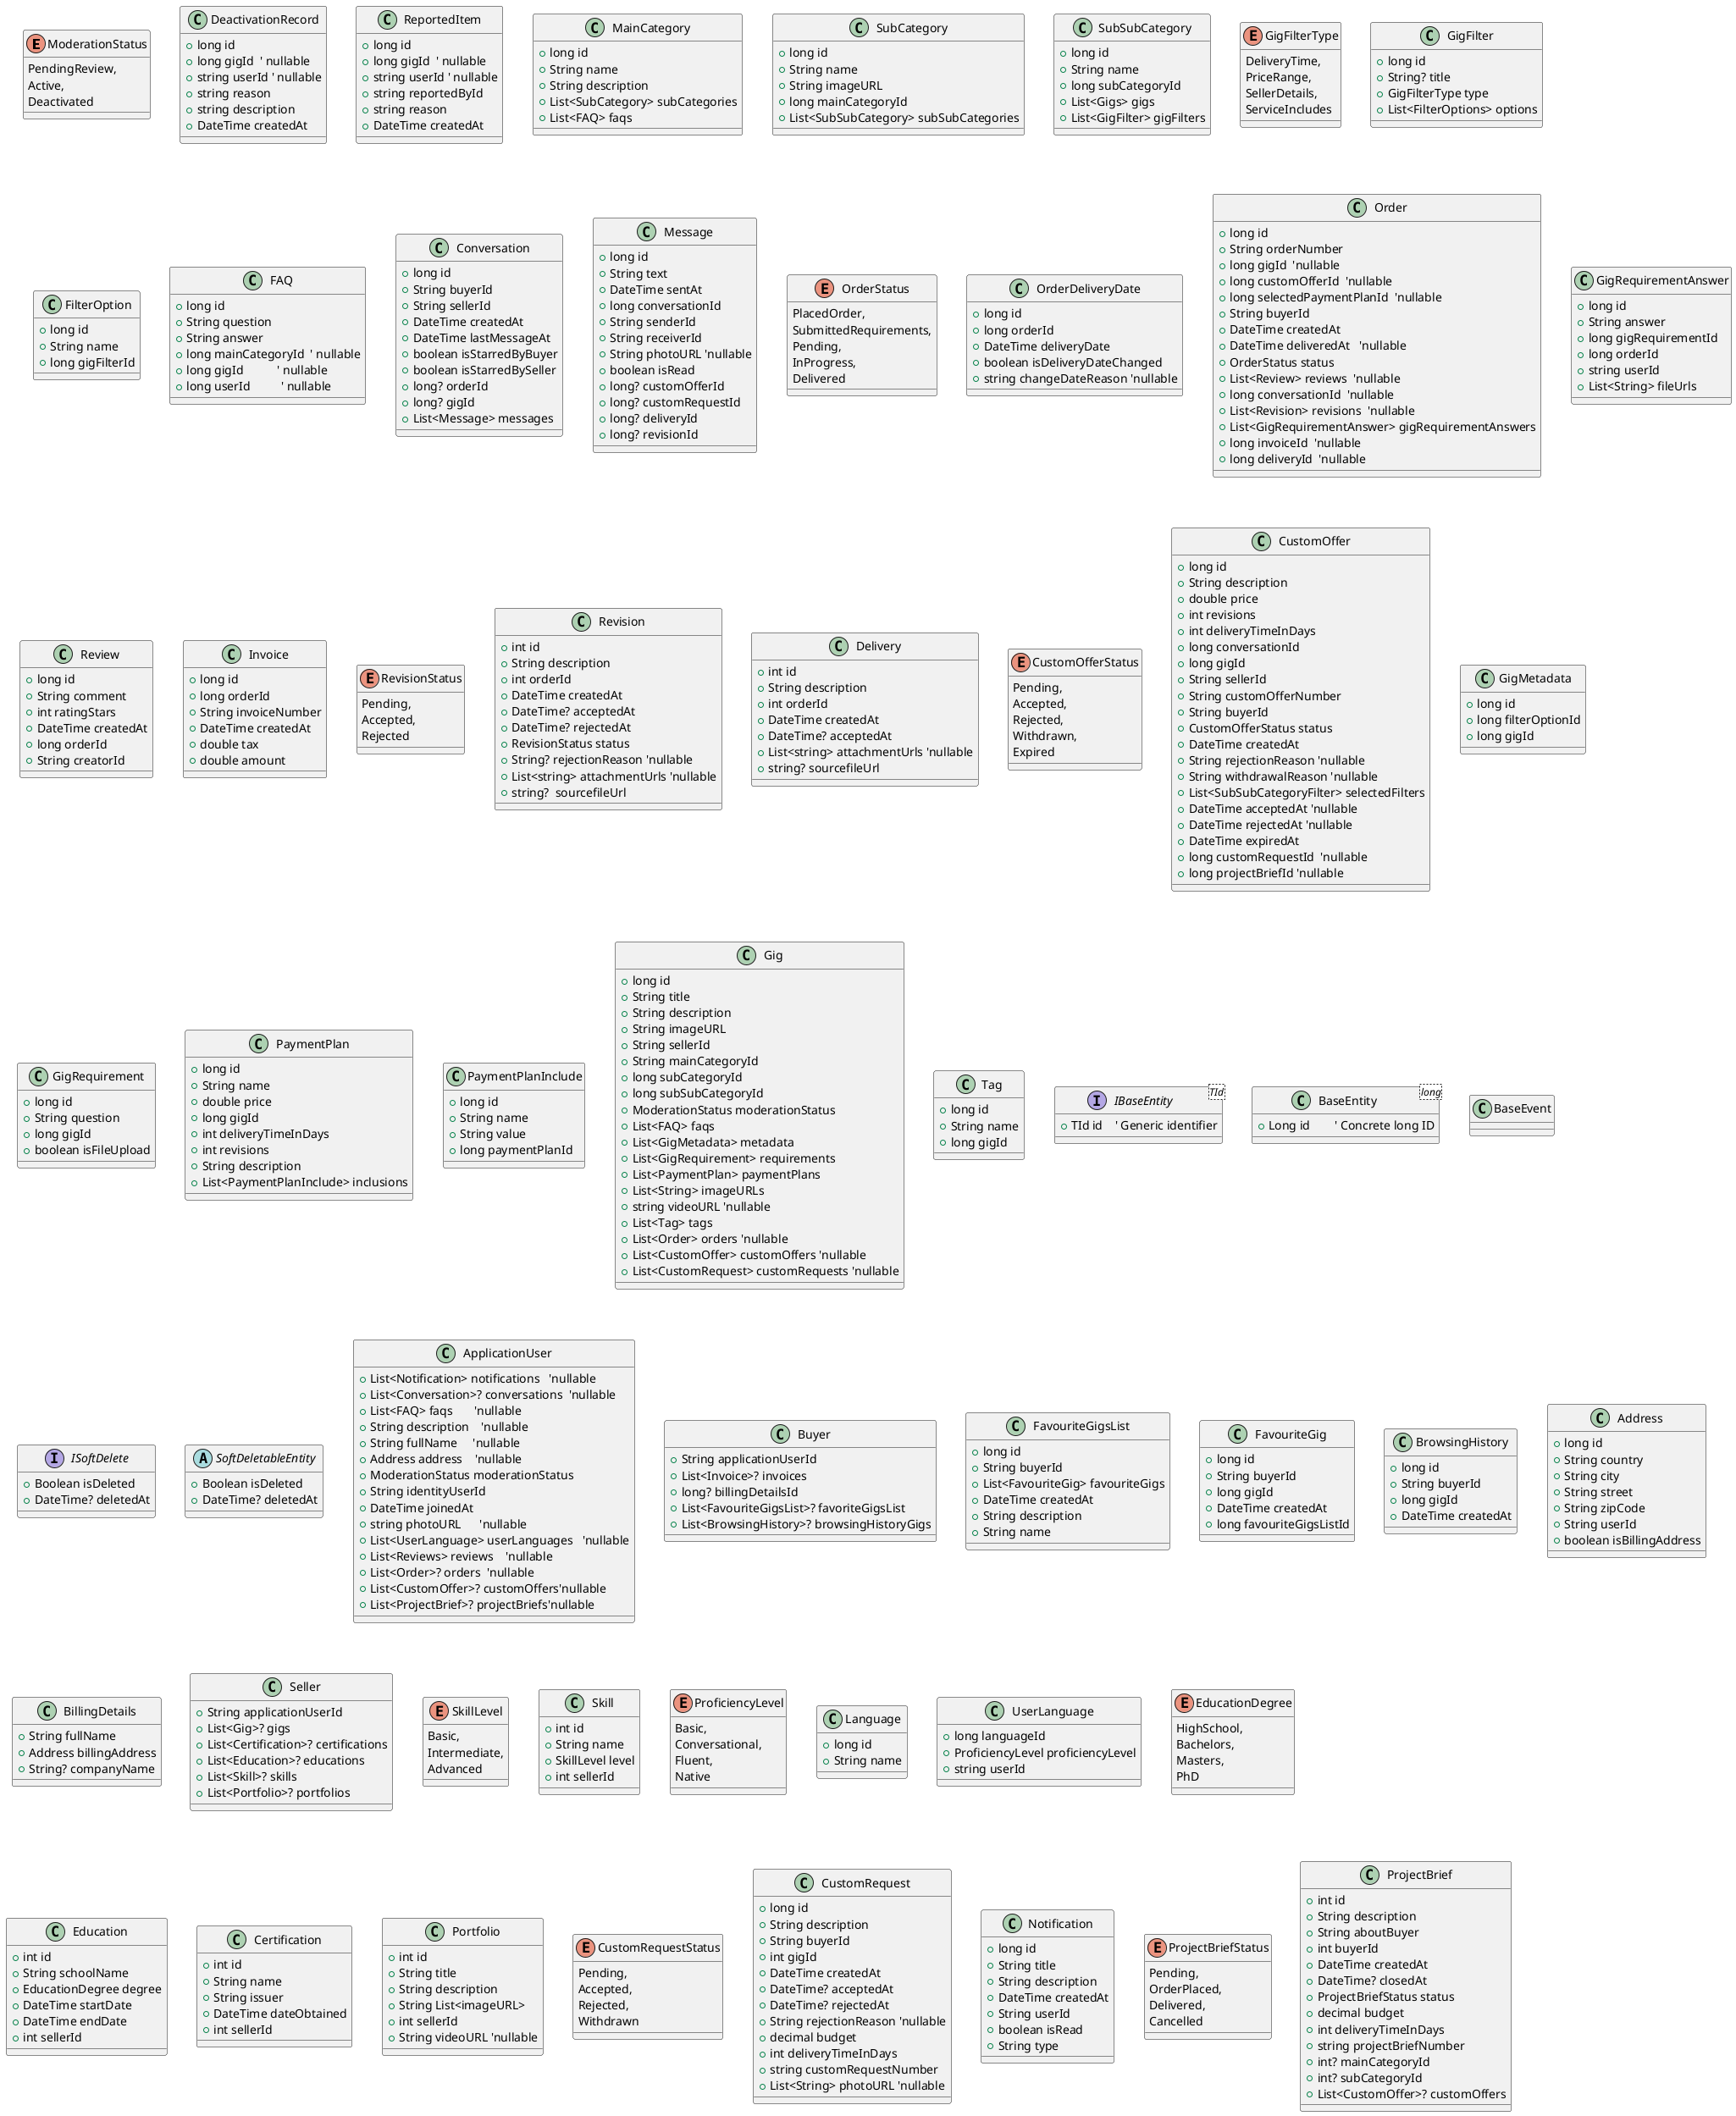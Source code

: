 @startuml ClassDiagram
'Moderation 
enum ModerationStatus{
    PendingReview,
    Active,
    Deactivated
}

class DeactivationRecord{
  +long id
  +long gigId  ' nullable
  +string userId ' nullable
  +string reason
  +string description
  +DateTime createdAt
}

class ReportedItem{
  +long id
  +long gigId  ' nullable
  +string userId ' nullable
  +string reportedById
  +string reason
  +DateTime createdAt
}




'Categories
class MainCategory {
  +long id
  +String name
  +String description
  +List<SubCategory> subCategories
  +List<FAQ> faqs
}

class SubCategory {
  +long id
  +String name
  +String imageURL
  +long mainCategoryId
  +List<SubSubCategory> subSubCategories
}

class SubSubCategory {
  +long id
  +String name
  +long subCategoryId
  +List<Gigs> gigs
  +List<GigFilter> gigFilters
}

enum GigFilterType {
    DeliveryTime,
    PriceRange,
    SellerDetails,
    ServiceIncludes
}

class GigFilter {
  +long id
  +String? title
  +GigFilterType type
  +List<FilterOptions> options
}

class FilterOption {
  +long id
  +String name
  +long gigFilterId
}

class FAQ {
    +long id
    +String question
    +String answer
    +long mainCategoryId  ' nullable 
    +long gigId           ' nullable 
    +long userId          ' nullable
}




'Messaging
class Conversation{
  +long id
  +String buyerId
  +String sellerId
  +DateTime createdAt
  +DateTime lastMessageAt
  +boolean isStarredByBuyer
  +boolean isStarredBySeller
  +long? orderId
  +long? gigId
  +List<Message> messages
}

class Message{
  +long id
  +String text
  +DateTime sentAt
  +long conversationId
  +String senderId
  +String receiverId
  +String photoURL 'nullable
  +boolean isRead
  +long? customOfferId
  +long? customRequestId
  +long? deliveryId
  +long? revisionId
}



'Orders
enum OrderStatus {
    PlacedOrder,
    SubmittedRequirements,
    Pending,
    InProgress,
    Delivered
}

class OrderDeliveryDate{
  +long id
  +long orderId
  +DateTime deliveryDate
  +boolean isDeliveryDateChanged
  +string changeDateReason 'nullable
}

class Order{
  +long id
  +String orderNumber
  +long gigId  'nullable
  +long customOfferId  'nullable
  +long selectedPaymentPlanId  'nullable
  +String buyerId
  +DateTime createdAt
  +DateTime deliveredAt   'nullable
  +OrderStatus status
  +List<Review> reviews  'nullable
  +long conversationId  'nullable
  +List<Revision> revisions  'nullable
  +List<GigRequirementAnswer> gigRequirementAnswers  
  +long invoiceId  'nullable
  +long deliveryId  'nullable
}

class GigRequirementAnswer{
  +long id
  +String answer
  +long gigRequirementId
  +long orderId
  +string userId
  +List<String> fileUrls
}

class Review{
  +long id
  +String comment
  +int ratingStars
  +DateTime createdAt
  +long orderId
  +String creatorId
}

class Invoice{
  +long id
  +long orderId
  +String invoiceNumber
  +DateTime createdAt
  +double tax
  +double amount
}

enum RevisionStatus {
    Pending,
    Accepted,
    Rejected
}

class Revision{
  +int id
  +String description
  +int orderId
  +DateTime createdAt
  +DateTime? acceptedAt
  +DateTime? rejectedAt
  +RevisionStatus status
  +String? rejectionReason 'nullable
  +List<string> attachmentUrls 'nullable
  +string?  sourcefileUrl
}

class Delivery{
  +int id
  +String description
  +int orderId
  +DateTime createdAt
  +DateTime? acceptedAt
  +List<string> attachmentUrls 'nullable
  +string? sourcefileUrl
}


'Custom Offers
enum CustomOfferStatus {
    Pending,
    Accepted,
    Rejected,
    Withdrawn,
    Expired
}

class CustomOffer{
  +long id
  +String description
  +double price
  +int revisions
  +int deliveryTimeInDays
  +long conversationId
  +long gigId
  +String sellerId
  +String customOfferNumber
  +String buyerId
  +CustomOfferStatus status
  +DateTime createdAt
  +String rejectionReason 'nullable
  +String withdrawalReason 'nullable
  +List<SubSubCategoryFilter> selectedFilters
  +DateTime acceptedAt 'nullable
  +DateTime rejectedAt 'nullable
  +DateTime expiredAt 
  +long customRequestId  'nullable
  +long projectBriefId 'nullable
}




'Gigs
class GigMetadata{
  +long id
  +long filterOptionId
  +long gigId
}

class GigRequirement{
  +long id
  +String question
  +long gigId
  +boolean isFileUpload
}

class PaymentPlan{
  +long id
  +String name
  +double price
  +long gigId
  +int deliveryTimeInDays
  +int revisions
  +String description
  +List<PaymentPlanInclude> inclusions
}

class PaymentPlanInclude{
  +long id
  +String name
  +String value
  +long paymentPlanId
}

class Gig{
  +long id
  +String title
  +String description
  +String imageURL
  +String sellerId
  +String mainCategoryId
  +long subCategoryId
  +long subSubCategoryId
  +ModerationStatus moderationStatus
  +List<FAQ> faqs
  +List<GigMetadata> metadata
  +List<GigRequirement> requirements
  +List<PaymentPlan> paymentPlans
  +List<String> imageURLs
  +string videoURL 'nullable
  +List<Tag> tags
  +List<Order> orders 'nullable
  +List<CustomOffer> customOffers 'nullable
  +List<CustomRequest> customRequests 'nullable
}

class Tag{
  +long id
  +String name
  +long gigId
}


'Common
interface IBaseEntity<TId> {
    +TId id    ' Generic identifier
}

class BaseEntity<long> {
    +Long id        ' Concrete long ID
}

class BaseEvent {

}

interface ISoftDelete {
    +Boolean isDeleted
    +DateTime? deletedAt 
}

abstract class SoftDeletableEntity{
    +Boolean isDeleted
    +DateTime? deletedAt 
}

' Users
class ApplicationUser{
  +List<Notification> notifications   'nullable
  +List<Conversation>? conversations  'nullable
  +List<FAQ> faqs       'nullable
  +String description    'nullable
  +String fullName     'nullable
  +Address address    'nullable
  +ModerationStatus moderationStatus
  +String identityUserId
  +DateTime joinedAt
  +string photoURL      'nullable
  +List<UserLanguage> userLanguages   'nullable
  +List<Reviews> reviews    'nullable
  +List<Order>? orders  'nullable
  +List<CustomOffer>? customOffers'nullable
  +List<ProjectBrief>? projectBriefs'nullable
}

class Buyer{
  +String applicationUserId
  +List<Invoice>? invoices
  +long? billingDetailsId
  +List<FavouriteGigsList>? favoriteGigsList
  +List<BrowsingHistory>? browsingHistoryGigs
}

class FavouriteGigsList{
  +long id
  +String buyerId
  +List<FavouriteGig> favouriteGigs
  +DateTime createdAt
  +String description
  +String name
}

class FavouriteGig{
  +long id
  +String buyerId
  +long gigId
  +DateTime createdAt
  +long favouriteGigsListId
}

class BrowsingHistory{
  +long id
  +String buyerId
  +long gigId
  +DateTime createdAt
}

class Address{
  +long id
  +String country
  +String city
  +String street
  +String zipCode
  +String userId  
  +boolean isBillingAddress
}

class BillingDetails{
  +String fullName  
  +Address billingAddress
  +String? companyName
}

class Seller{
  +String applicationUserId
  +List<Gig>? gigs
  +List<Certification>? certifications
  +List<Education>? educations
  +List<Skill>? skills
  +List<Portfolio>? portfolios
}

enum SkillLevel {
    Basic,
    Intermediate,
    Advanced
}

class Skill{
  +int id
  +String name
  +SkillLevel level
  +int sellerId
}

enum ProficiencyLevel {
    Basic,
    Conversational,
    Fluent,
    Native
}

class Language{
  +long id 
  +String name 
}

class UserLanguage{
  +long languageId
  +ProficiencyLevel proficiencyLevel
  +string userId
}

enum EducationDegree{
    HighSchool,
    Bachelors,
    Masters,
    PhD
}

class Education{
  +int id
  +String schoolName
  +EducationDegree degree
  +DateTime startDate
  +DateTime endDate
  +int sellerId
}

class Certification{
  +int id
  +String name
  +String issuer
  +DateTime dateObtained
  +int sellerId
}

class Portfolio{
  +int id
  +String title
  +String description
  +String List<imageURL>
  +int sellerId
  +String videoURL 'nullable
}




'Custom Requests
enum CustomRequestStatus {
    Pending,
    Accepted,
    Rejected,
    Withdrawn
}

class CustomRequest{
  +long id
  +String description
  +String buyerId
  +int gigId
  +DateTime createdAt
  +DateTime? acceptedAt
  +DateTime? rejectedAt
  +String rejectionReason 'nullable
  +decimal budget
  +int deliveryTimeInDays
  +string customRequestNumber
  +List<String> photoURL 'nullable
}



'Notifications
class Notification{
  +long id
  +String title
  +String description
  +DateTime createdAt
  +String userId
  +boolean isRead
  +String type
}



'Project Briefs
enum ProjectBriefStatus {
    Pending,
    OrderPlaced,
    Delivered,
    Cancelled
}

class ProjectBrief{
  +int id
  +String description
  +String aboutBuyer
  +int buyerId
  +DateTime createdAt
  +DateTime? closedAt
  +ProjectBriefStatus status
  +decimal budget
  +int deliveryTimeInDays
  +string projectBriefNumber
  +int? mainCategoryId
  +int? subCategoryId
  +List<CustomOffer>? customOffers
}



@enduml
